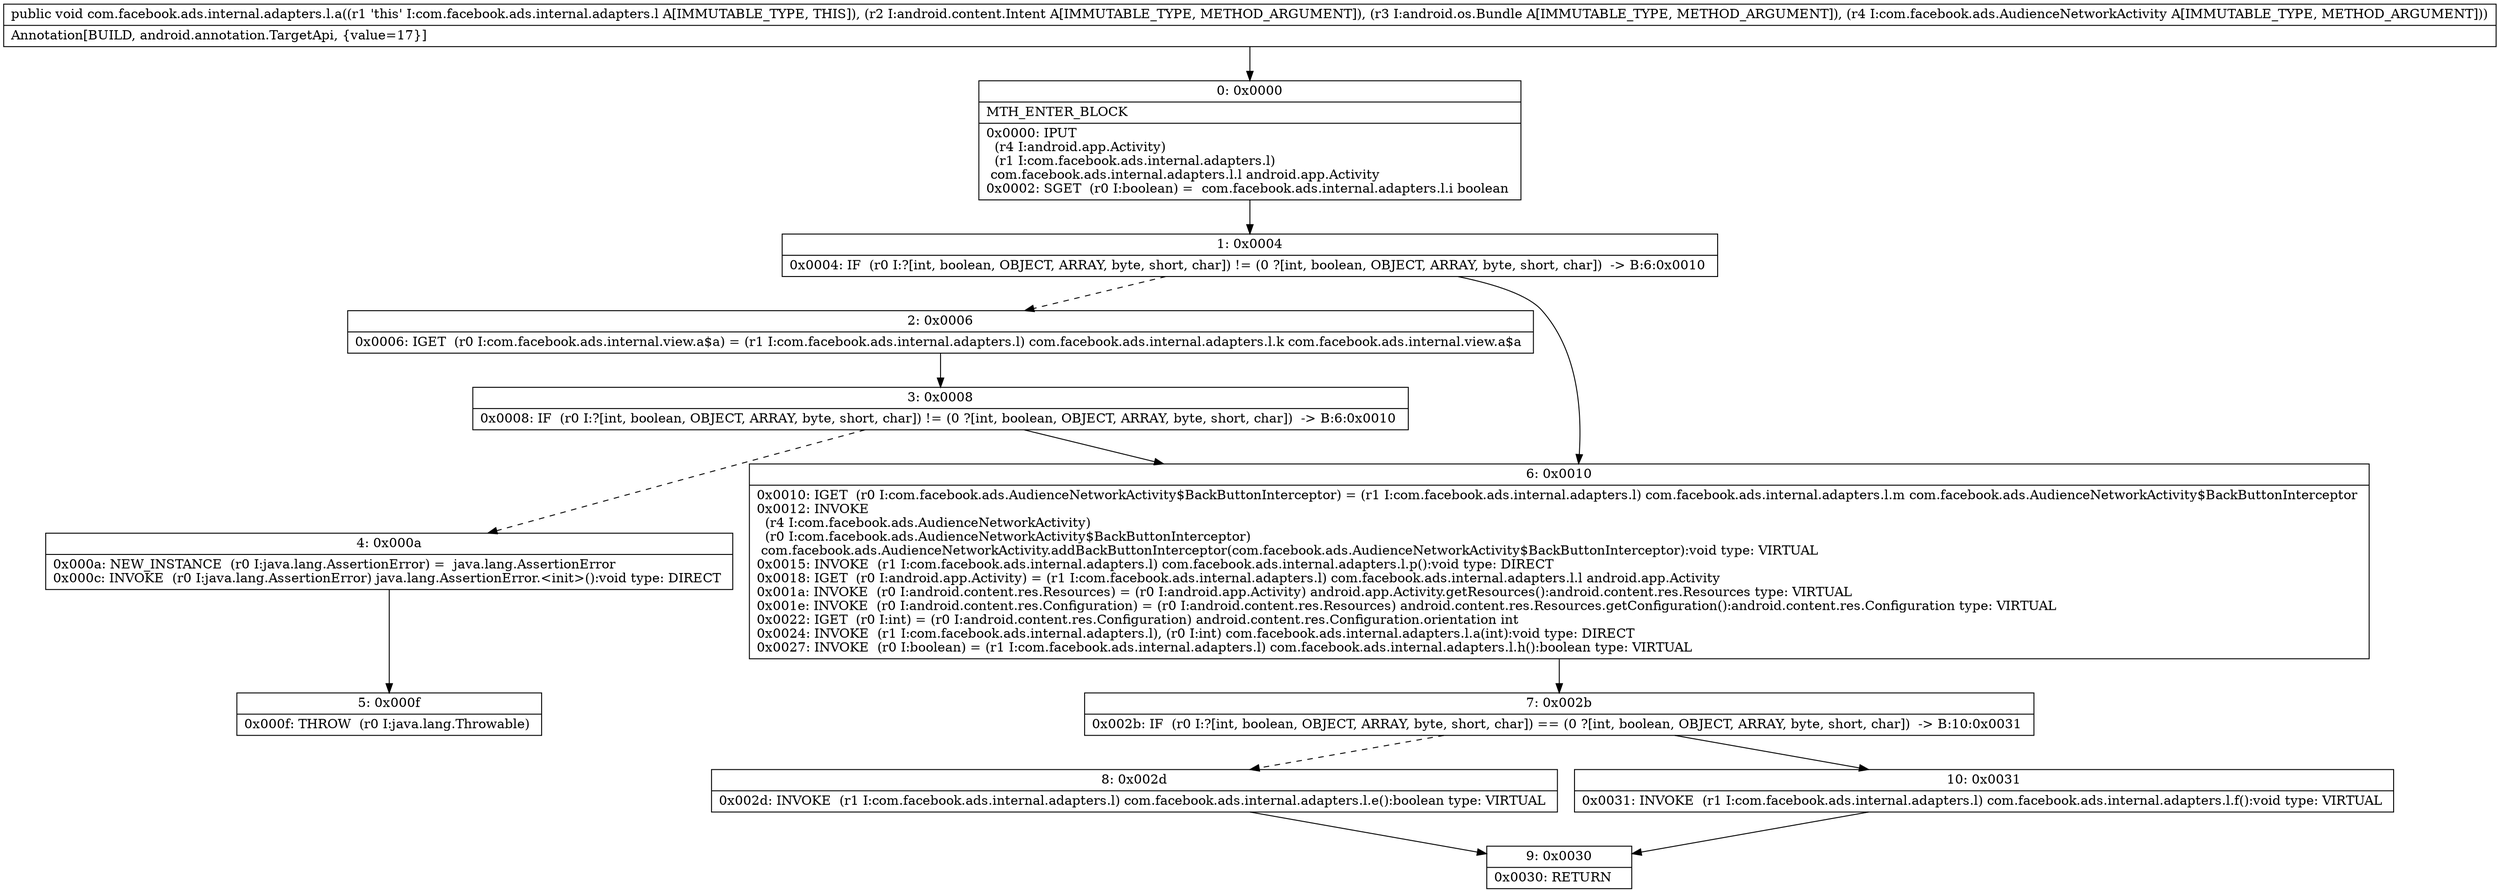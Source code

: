 digraph "CFG forcom.facebook.ads.internal.adapters.l.a(Landroid\/content\/Intent;Landroid\/os\/Bundle;Lcom\/facebook\/ads\/AudienceNetworkActivity;)V" {
Node_0 [shape=record,label="{0\:\ 0x0000|MTH_ENTER_BLOCK\l|0x0000: IPUT  \l  (r4 I:android.app.Activity)\l  (r1 I:com.facebook.ads.internal.adapters.l)\l com.facebook.ads.internal.adapters.l.l android.app.Activity \l0x0002: SGET  (r0 I:boolean) =  com.facebook.ads.internal.adapters.l.i boolean \l}"];
Node_1 [shape=record,label="{1\:\ 0x0004|0x0004: IF  (r0 I:?[int, boolean, OBJECT, ARRAY, byte, short, char]) != (0 ?[int, boolean, OBJECT, ARRAY, byte, short, char])  \-\> B:6:0x0010 \l}"];
Node_2 [shape=record,label="{2\:\ 0x0006|0x0006: IGET  (r0 I:com.facebook.ads.internal.view.a$a) = (r1 I:com.facebook.ads.internal.adapters.l) com.facebook.ads.internal.adapters.l.k com.facebook.ads.internal.view.a$a \l}"];
Node_3 [shape=record,label="{3\:\ 0x0008|0x0008: IF  (r0 I:?[int, boolean, OBJECT, ARRAY, byte, short, char]) != (0 ?[int, boolean, OBJECT, ARRAY, byte, short, char])  \-\> B:6:0x0010 \l}"];
Node_4 [shape=record,label="{4\:\ 0x000a|0x000a: NEW_INSTANCE  (r0 I:java.lang.AssertionError) =  java.lang.AssertionError \l0x000c: INVOKE  (r0 I:java.lang.AssertionError) java.lang.AssertionError.\<init\>():void type: DIRECT \l}"];
Node_5 [shape=record,label="{5\:\ 0x000f|0x000f: THROW  (r0 I:java.lang.Throwable) \l}"];
Node_6 [shape=record,label="{6\:\ 0x0010|0x0010: IGET  (r0 I:com.facebook.ads.AudienceNetworkActivity$BackButtonInterceptor) = (r1 I:com.facebook.ads.internal.adapters.l) com.facebook.ads.internal.adapters.l.m com.facebook.ads.AudienceNetworkActivity$BackButtonInterceptor \l0x0012: INVOKE  \l  (r4 I:com.facebook.ads.AudienceNetworkActivity)\l  (r0 I:com.facebook.ads.AudienceNetworkActivity$BackButtonInterceptor)\l com.facebook.ads.AudienceNetworkActivity.addBackButtonInterceptor(com.facebook.ads.AudienceNetworkActivity$BackButtonInterceptor):void type: VIRTUAL \l0x0015: INVOKE  (r1 I:com.facebook.ads.internal.adapters.l) com.facebook.ads.internal.adapters.l.p():void type: DIRECT \l0x0018: IGET  (r0 I:android.app.Activity) = (r1 I:com.facebook.ads.internal.adapters.l) com.facebook.ads.internal.adapters.l.l android.app.Activity \l0x001a: INVOKE  (r0 I:android.content.res.Resources) = (r0 I:android.app.Activity) android.app.Activity.getResources():android.content.res.Resources type: VIRTUAL \l0x001e: INVOKE  (r0 I:android.content.res.Configuration) = (r0 I:android.content.res.Resources) android.content.res.Resources.getConfiguration():android.content.res.Configuration type: VIRTUAL \l0x0022: IGET  (r0 I:int) = (r0 I:android.content.res.Configuration) android.content.res.Configuration.orientation int \l0x0024: INVOKE  (r1 I:com.facebook.ads.internal.adapters.l), (r0 I:int) com.facebook.ads.internal.adapters.l.a(int):void type: DIRECT \l0x0027: INVOKE  (r0 I:boolean) = (r1 I:com.facebook.ads.internal.adapters.l) com.facebook.ads.internal.adapters.l.h():boolean type: VIRTUAL \l}"];
Node_7 [shape=record,label="{7\:\ 0x002b|0x002b: IF  (r0 I:?[int, boolean, OBJECT, ARRAY, byte, short, char]) == (0 ?[int, boolean, OBJECT, ARRAY, byte, short, char])  \-\> B:10:0x0031 \l}"];
Node_8 [shape=record,label="{8\:\ 0x002d|0x002d: INVOKE  (r1 I:com.facebook.ads.internal.adapters.l) com.facebook.ads.internal.adapters.l.e():boolean type: VIRTUAL \l}"];
Node_9 [shape=record,label="{9\:\ 0x0030|0x0030: RETURN   \l}"];
Node_10 [shape=record,label="{10\:\ 0x0031|0x0031: INVOKE  (r1 I:com.facebook.ads.internal.adapters.l) com.facebook.ads.internal.adapters.l.f():void type: VIRTUAL \l}"];
MethodNode[shape=record,label="{public void com.facebook.ads.internal.adapters.l.a((r1 'this' I:com.facebook.ads.internal.adapters.l A[IMMUTABLE_TYPE, THIS]), (r2 I:android.content.Intent A[IMMUTABLE_TYPE, METHOD_ARGUMENT]), (r3 I:android.os.Bundle A[IMMUTABLE_TYPE, METHOD_ARGUMENT]), (r4 I:com.facebook.ads.AudienceNetworkActivity A[IMMUTABLE_TYPE, METHOD_ARGUMENT]))  | Annotation[BUILD, android.annotation.TargetApi, \{value=17\}]\l}"];
MethodNode -> Node_0;
Node_0 -> Node_1;
Node_1 -> Node_2[style=dashed];
Node_1 -> Node_6;
Node_2 -> Node_3;
Node_3 -> Node_4[style=dashed];
Node_3 -> Node_6;
Node_4 -> Node_5;
Node_6 -> Node_7;
Node_7 -> Node_8[style=dashed];
Node_7 -> Node_10;
Node_8 -> Node_9;
Node_10 -> Node_9;
}

